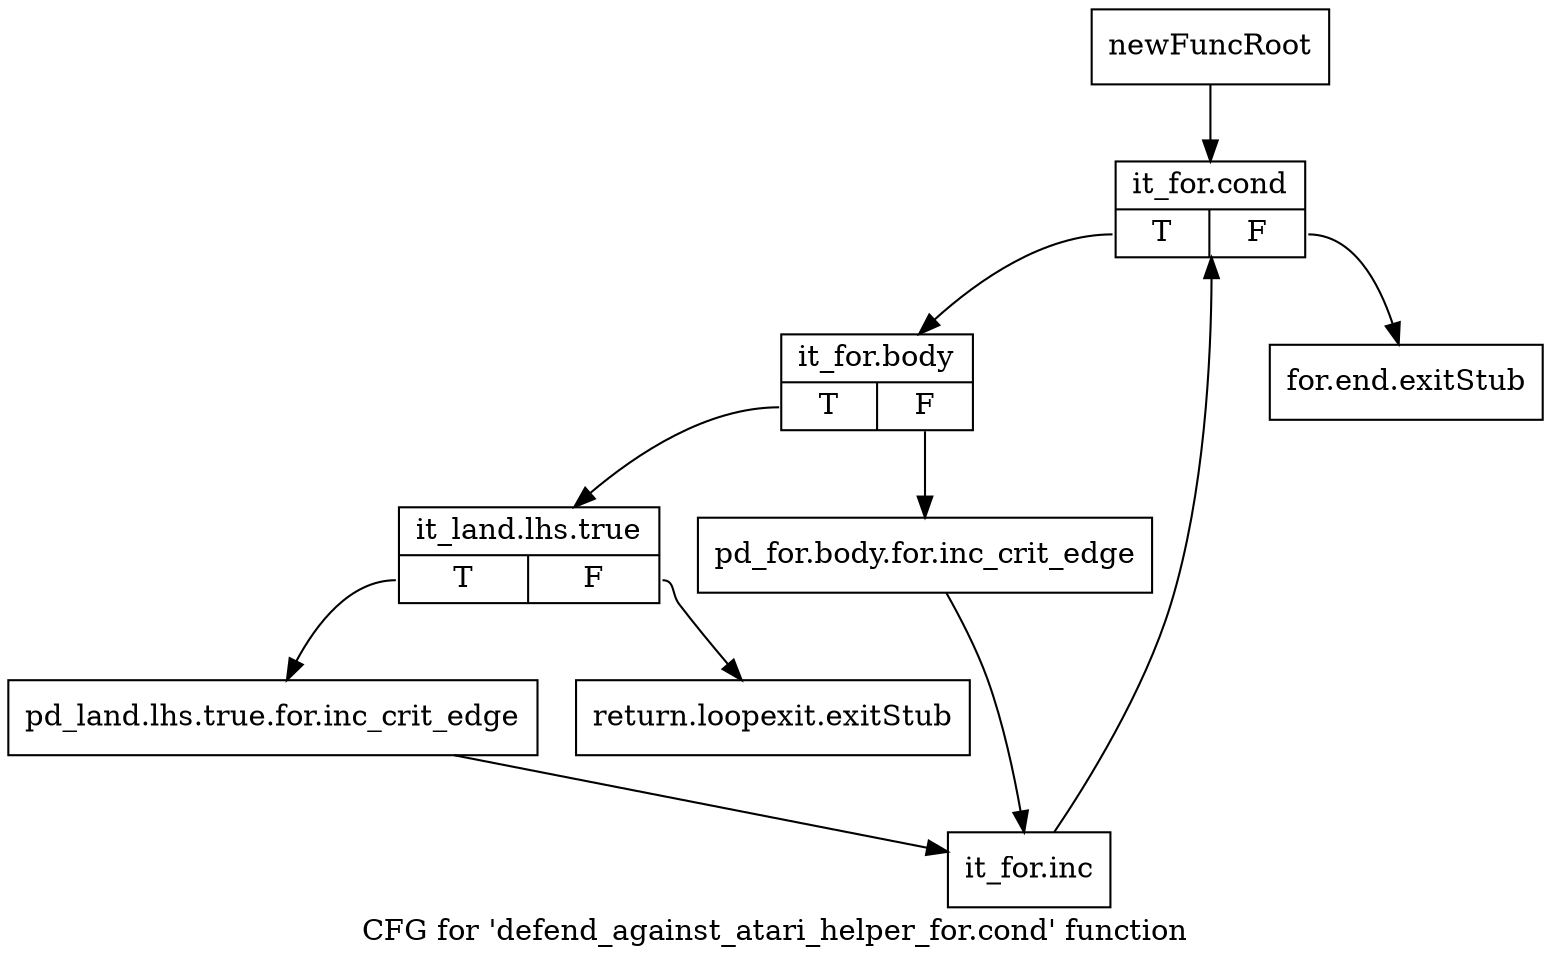 digraph "CFG for 'defend_against_atari_helper_for.cond' function" {
	label="CFG for 'defend_against_atari_helper_for.cond' function";

	Node0x48c5bd0 [shape=record,label="{newFuncRoot}"];
	Node0x48c5bd0 -> Node0x48c6140;
	Node0x48c5c20 [shape=record,label="{for.end.exitStub}"];
	Node0x48c60f0 [shape=record,label="{return.loopexit.exitStub}"];
	Node0x48c6140 [shape=record,label="{it_for.cond|{<s0>T|<s1>F}}"];
	Node0x48c6140:s0 -> Node0x48c6190;
	Node0x48c6140:s1 -> Node0x48c5c20;
	Node0x48c6190 [shape=record,label="{it_for.body|{<s0>T|<s1>F}}"];
	Node0x48c6190:s0 -> Node0x48c6230;
	Node0x48c6190:s1 -> Node0x48c61e0;
	Node0x48c61e0 [shape=record,label="{pd_for.body.for.inc_crit_edge}"];
	Node0x48c61e0 -> Node0x48c62d0;
	Node0x48c6230 [shape=record,label="{it_land.lhs.true|{<s0>T|<s1>F}}"];
	Node0x48c6230:s0 -> Node0x48c6280;
	Node0x48c6230:s1 -> Node0x48c60f0;
	Node0x48c6280 [shape=record,label="{pd_land.lhs.true.for.inc_crit_edge}"];
	Node0x48c6280 -> Node0x48c62d0;
	Node0x48c62d0 [shape=record,label="{it_for.inc}"];
	Node0x48c62d0 -> Node0x48c6140;
}
